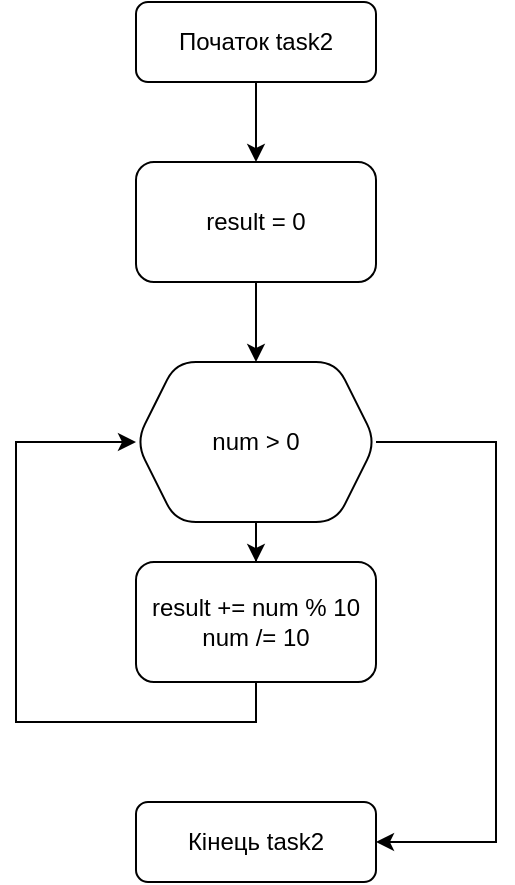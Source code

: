 <mxfile version="14.4.7" type="device"><diagram id="C5RBs43oDa-KdzZeNtuy" name="Page-1"><mxGraphModel dx="1221" dy="578" grid="1" gridSize="10" guides="1" tooltips="1" connect="1" arrows="1" fold="1" page="1" pageScale="1" pageWidth="827" pageHeight="1169" math="0" shadow="0"><root><mxCell id="WIyWlLk6GJQsqaUBKTNV-0"/><mxCell id="WIyWlLk6GJQsqaUBKTNV-1" parent="WIyWlLk6GJQsqaUBKTNV-0"/><mxCell id="S8RNy1KzPu7Q9Jb3lNr6-3" value="" style="edgeStyle=orthogonalEdgeStyle;rounded=0;orthogonalLoop=1;jettySize=auto;html=1;" edge="1" parent="WIyWlLk6GJQsqaUBKTNV-1" source="WIyWlLk6GJQsqaUBKTNV-3" target="S8RNy1KzPu7Q9Jb3lNr6-2"><mxGeometry relative="1" as="geometry"/></mxCell><mxCell id="WIyWlLk6GJQsqaUBKTNV-3" value="Початок task2" style="rounded=1;whiteSpace=wrap;html=1;fontSize=12;glass=0;strokeWidth=1;shadow=0;" parent="WIyWlLk6GJQsqaUBKTNV-1" vertex="1"><mxGeometry x="160" y="80" width="120" height="40" as="geometry"/></mxCell><mxCell id="WIyWlLk6GJQsqaUBKTNV-11" value="Кінець task2" style="rounded=1;whiteSpace=wrap;html=1;fontSize=12;glass=0;strokeWidth=1;shadow=0;" parent="WIyWlLk6GJQsqaUBKTNV-1" vertex="1"><mxGeometry x="160" y="480" width="120" height="40" as="geometry"/></mxCell><mxCell id="S8RNy1KzPu7Q9Jb3lNr6-5" value="" style="edgeStyle=orthogonalEdgeStyle;rounded=0;orthogonalLoop=1;jettySize=auto;html=1;" edge="1" parent="WIyWlLk6GJQsqaUBKTNV-1" source="S8RNy1KzPu7Q9Jb3lNr6-2" target="S8RNy1KzPu7Q9Jb3lNr6-4"><mxGeometry relative="1" as="geometry"/></mxCell><mxCell id="S8RNy1KzPu7Q9Jb3lNr6-2" value="result = 0" style="whiteSpace=wrap;html=1;rounded=1;shadow=0;strokeWidth=1;glass=0;" vertex="1" parent="WIyWlLk6GJQsqaUBKTNV-1"><mxGeometry x="160" y="160" width="120" height="60" as="geometry"/></mxCell><mxCell id="S8RNy1KzPu7Q9Jb3lNr6-7" value="" style="edgeStyle=orthogonalEdgeStyle;rounded=0;orthogonalLoop=1;jettySize=auto;html=1;" edge="1" parent="WIyWlLk6GJQsqaUBKTNV-1" source="S8RNy1KzPu7Q9Jb3lNr6-4" target="S8RNy1KzPu7Q9Jb3lNr6-6"><mxGeometry relative="1" as="geometry"/></mxCell><mxCell id="S8RNy1KzPu7Q9Jb3lNr6-9" style="edgeStyle=orthogonalEdgeStyle;rounded=0;orthogonalLoop=1;jettySize=auto;html=1;exitX=1;exitY=0.5;exitDx=0;exitDy=0;entryX=1;entryY=0.5;entryDx=0;entryDy=0;" edge="1" parent="WIyWlLk6GJQsqaUBKTNV-1" source="S8RNy1KzPu7Q9Jb3lNr6-4" target="WIyWlLk6GJQsqaUBKTNV-11"><mxGeometry relative="1" as="geometry"><mxPoint x="320" y="500" as="targetPoint"/><Array as="points"><mxPoint x="340" y="300"/><mxPoint x="340" y="500"/></Array></mxGeometry></mxCell><mxCell id="S8RNy1KzPu7Q9Jb3lNr6-4" value="num &amp;gt; 0" style="shape=hexagon;perimeter=hexagonPerimeter2;whiteSpace=wrap;html=1;fixedSize=1;rounded=1;shadow=0;strokeWidth=1;glass=0;" vertex="1" parent="WIyWlLk6GJQsqaUBKTNV-1"><mxGeometry x="160" y="260" width="120" height="80" as="geometry"/></mxCell><mxCell id="S8RNy1KzPu7Q9Jb3lNr6-8" style="edgeStyle=orthogonalEdgeStyle;rounded=0;orthogonalLoop=1;jettySize=auto;html=1;exitX=0.5;exitY=1;exitDx=0;exitDy=0;entryX=0;entryY=0.5;entryDx=0;entryDy=0;" edge="1" parent="WIyWlLk6GJQsqaUBKTNV-1" source="S8RNy1KzPu7Q9Jb3lNr6-6" target="S8RNy1KzPu7Q9Jb3lNr6-4"><mxGeometry relative="1" as="geometry"><mxPoint x="120" y="300" as="targetPoint"/><Array as="points"><mxPoint x="220" y="440"/><mxPoint x="100" y="440"/><mxPoint x="100" y="300"/></Array></mxGeometry></mxCell><mxCell id="S8RNy1KzPu7Q9Jb3lNr6-6" value="result += num % 10&lt;br&gt;num /= 10" style="whiteSpace=wrap;html=1;rounded=1;shadow=0;strokeWidth=1;glass=0;" vertex="1" parent="WIyWlLk6GJQsqaUBKTNV-1"><mxGeometry x="160" y="360" width="120" height="60" as="geometry"/></mxCell></root></mxGraphModel></diagram></mxfile>